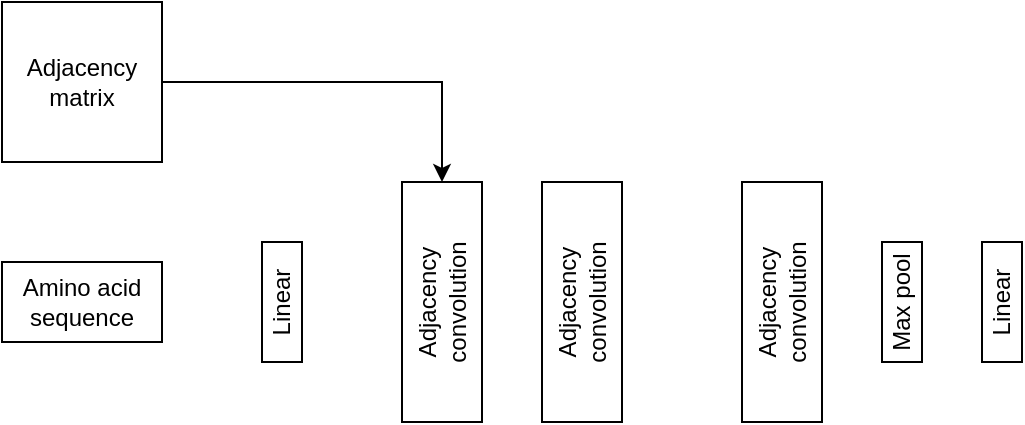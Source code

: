<mxfile version="15.4.0" type="device" pages="5"><diagram id="wHLuvTX1FwVKttVRM92n" name="Page-1"><mxGraphModel dx="1422" dy="855" grid="1" gridSize="10" guides="1" tooltips="1" connect="1" arrows="1" fold="1" page="1" pageScale="1" pageWidth="1530" pageHeight="520" math="0" shadow="0"><root><mxCell id="0"/><mxCell id="1" parent="0"/><mxCell id="ElXIsM9wqbFMi_eMPebt-1" value="Amino acid sequence" style="rounded=0;whiteSpace=wrap;html=1;" parent="1" vertex="1"><mxGeometry x="80" y="240" width="80" height="40" as="geometry"/></mxCell><mxCell id="ElXIsM9wqbFMi_eMPebt-2" value="Linear" style="rounded=0;whiteSpace=wrap;html=1;direction=east;rotation=270;" parent="1" vertex="1"><mxGeometry x="190" y="250" width="60" height="20" as="geometry"/></mxCell><mxCell id="ElXIsM9wqbFMi_eMPebt-3" value="Adjacency convolution" style="rounded=0;whiteSpace=wrap;html=1;direction=east;rotation=270;" parent="1" vertex="1"><mxGeometry x="240" y="240" width="120" height="40" as="geometry"/></mxCell><mxCell id="ElXIsM9wqbFMi_eMPebt-4" value="Adjacency matrix" style="rounded=0;whiteSpace=wrap;html=1;" parent="1" vertex="1"><mxGeometry x="80" y="110" width="80" height="80" as="geometry"/></mxCell><mxCell id="ElXIsM9wqbFMi_eMPebt-5" value="Adjacency convolution" style="rounded=0;whiteSpace=wrap;html=1;direction=east;rotation=270;" parent="1" vertex="1"><mxGeometry x="310" y="240" width="120" height="40" as="geometry"/></mxCell><mxCell id="ElXIsM9wqbFMi_eMPebt-6" value="Adjacency convolution" style="rounded=0;whiteSpace=wrap;html=1;direction=east;rotation=270;" parent="1" vertex="1"><mxGeometry x="410" y="240" width="120" height="40" as="geometry"/></mxCell><mxCell id="ElXIsM9wqbFMi_eMPebt-7" value="" style="endArrow=classic;html=1;rounded=0;edgeStyle=orthogonalEdgeStyle;exitX=1;exitY=0.5;exitDx=0;exitDy=0;entryX=1;entryY=0.5;entryDx=0;entryDy=0;endFill=1;" parent="1" source="ElXIsM9wqbFMi_eMPebt-4" target="ElXIsM9wqbFMi_eMPebt-3" edge="1"><mxGeometry width="50" height="50" relative="1" as="geometry"><mxPoint x="260" y="140" as="sourcePoint"/><mxPoint x="310" y="90" as="targetPoint"/></mxGeometry></mxCell><mxCell id="ElXIsM9wqbFMi_eMPebt-10" value="Max pool" style="rounded=0;whiteSpace=wrap;html=1;direction=east;rotation=270;" parent="1" vertex="1"><mxGeometry x="500" y="250" width="60" height="20" as="geometry"/></mxCell><mxCell id="ElXIsM9wqbFMi_eMPebt-11" value="Linear" style="rounded=0;whiteSpace=wrap;html=1;direction=east;rotation=270;" parent="1" vertex="1"><mxGeometry x="550" y="250" width="60" height="20" as="geometry"/></mxCell></root></mxGraphModel></diagram><diagram id="r0spw4gwitBmQ4rwccTV" name="Page-2"><mxGraphModel dx="1673" dy="1006" grid="1" gridSize="10" guides="1" tooltips="1" connect="1" arrows="1" fold="1" page="1" pageScale="1" pageWidth="1530" pageHeight="520" math="0" shadow="0"><root><mxCell id="jgh7JpB8RdIL3cRsogS--0"/><mxCell id="jgh7JpB8RdIL3cRsogS--1" parent="jgh7JpB8RdIL3cRsogS--0"/><mxCell id="jgh7JpB8RdIL3cRsogS--2" value="Amino acid sequence" style="rounded=0;whiteSpace=wrap;html=1;" vertex="1" parent="jgh7JpB8RdIL3cRsogS--1"><mxGeometry x="100" y="280" width="80" height="40" as="geometry"/></mxCell><mxCell id="jgh7JpB8RdIL3cRsogS--3" value="Embedding" style="rounded=0;whiteSpace=wrap;html=1;direction=east;rotation=270;" vertex="1" parent="jgh7JpB8RdIL3cRsogS--1"><mxGeometry x="190" y="290" width="80" height="20" as="geometry"/></mxCell><mxCell id="jgh7JpB8RdIL3cRsogS--4" value="Adjacency&lt;br&gt;convolution" style="rounded=0;whiteSpace=wrap;html=1;direction=east;rotation=270;" vertex="1" parent="jgh7JpB8RdIL3cRsogS--1"><mxGeometry x="210" y="280" width="180" height="40" as="geometry"/></mxCell><mxCell id="jgh7JpB8RdIL3cRsogS--5" value="Adjacency matrix" style="rounded=0;whiteSpace=wrap;html=1;" vertex="1" parent="jgh7JpB8RdIL3cRsogS--1"><mxGeometry x="100" y="130" width="80" height="80" as="geometry"/></mxCell><mxCell id="jgh7JpB8RdIL3cRsogS--8" value="" style="endArrow=classic;html=1;rounded=0;edgeStyle=orthogonalEdgeStyle;exitX=1;exitY=0.5;exitDx=0;exitDy=0;entryX=1;entryY=0.5;entryDx=0;entryDy=0;endFill=1;" edge="1" parent="jgh7JpB8RdIL3cRsogS--1" source="jgh7JpB8RdIL3cRsogS--5" target="jgh7JpB8RdIL3cRsogS--4"><mxGeometry width="50" height="50" relative="1" as="geometry"><mxPoint x="260" y="140" as="sourcePoint"/><mxPoint x="310" y="90" as="targetPoint"/></mxGeometry></mxCell><mxCell id="jgh7JpB8RdIL3cRsogS--11" value="Sequence&lt;br&gt;convolution" style="rounded=0;whiteSpace=wrap;html=1;direction=east;rotation=270;" vertex="1" parent="jgh7JpB8RdIL3cRsogS--1"><mxGeometry x="265" y="280" width="180" height="40" as="geometry"/></mxCell><mxCell id="jgh7JpB8RdIL3cRsogS--13" value="Adjacency&lt;br&gt;convolution" style="rounded=0;whiteSpace=wrap;html=1;direction=east;rotation=270;" vertex="1" parent="jgh7JpB8RdIL3cRsogS--1"><mxGeometry x="370" y="280" width="140" height="40" as="geometry"/></mxCell><mxCell id="jgh7JpB8RdIL3cRsogS--14" value="Sequence&lt;br&gt;convolution" style="rounded=0;whiteSpace=wrap;html=1;direction=east;rotation=270;" vertex="1" parent="jgh7JpB8RdIL3cRsogS--1"><mxGeometry x="425" y="280" width="140" height="40" as="geometry"/></mxCell><mxCell id="jgh7JpB8RdIL3cRsogS--15" value="Max&lt;br&gt;pool" style="rounded=0;whiteSpace=wrap;html=1;" vertex="1" parent="jgh7JpB8RdIL3cRsogS--1"><mxGeometry x="335" y="150" width="40" height="40" as="geometry"/></mxCell><mxCell id="jgh7JpB8RdIL3cRsogS--16" value="Adjacency&lt;br&gt;convolution" style="rounded=0;whiteSpace=wrap;html=1;direction=east;rotation=270;" vertex="1" parent="jgh7JpB8RdIL3cRsogS--1"><mxGeometry x="545" y="280" width="100" height="40" as="geometry"/></mxCell><mxCell id="jgh7JpB8RdIL3cRsogS--17" value="Sequence&lt;br&gt;convolution" style="rounded=0;whiteSpace=wrap;html=1;direction=east;rotation=270;" vertex="1" parent="jgh7JpB8RdIL3cRsogS--1"><mxGeometry x="600" y="280" width="100" height="40" as="geometry"/></mxCell><mxCell id="jgh7JpB8RdIL3cRsogS--20" value="Max&lt;br&gt;pool" style="rounded=0;whiteSpace=wrap;html=1;" vertex="1" parent="jgh7JpB8RdIL3cRsogS--1"><mxGeometry x="475" y="150" width="40" height="40" as="geometry"/></mxCell><mxCell id="jgh7JpB8RdIL3cRsogS--22" value="" style="endArrow=classic;html=1;rounded=0;edgeStyle=orthogonalEdgeStyle;exitX=1;exitY=0.5;exitDx=0;exitDy=0;entryX=1;entryY=0.5;entryDx=0;entryDy=0;endFill=1;" edge="1" parent="jgh7JpB8RdIL3cRsogS--1" source="jgh7JpB8RdIL3cRsogS--15" target="jgh7JpB8RdIL3cRsogS--13"><mxGeometry width="50" height="50" relative="1" as="geometry"><mxPoint x="350" y="330" as="sourcePoint"/><mxPoint x="400" y="280" as="targetPoint"/></mxGeometry></mxCell><mxCell id="jgh7JpB8RdIL3cRsogS--23" value="" style="endArrow=classic;html=1;rounded=0;edgeStyle=orthogonalEdgeStyle;entryX=1;entryY=0.5;entryDx=0;entryDy=0;endFill=1;" edge="1" parent="jgh7JpB8RdIL3cRsogS--1" target="jgh7JpB8RdIL3cRsogS--16"><mxGeometry width="50" height="50" relative="1" as="geometry"><mxPoint x="555" y="170" as="sourcePoint"/><mxPoint x="395" y="280" as="targetPoint"/><Array as="points"><mxPoint x="555" y="170"/><mxPoint x="595" y="170"/></Array></mxGeometry></mxCell><mxCell id="jgh7JpB8RdIL3cRsogS--26" value="" style="endArrow=classic;html=1;rounded=0;edgeStyle=orthogonalEdgeStyle;entryX=0;entryY=0.5;entryDx=0;entryDy=0;endFill=1;" edge="1" parent="jgh7JpB8RdIL3cRsogS--1" target="jgh7JpB8RdIL3cRsogS--15"><mxGeometry width="50" height="50" relative="1" as="geometry"><mxPoint x="300" y="170" as="sourcePoint"/><mxPoint x="310" y="160" as="targetPoint"/></mxGeometry></mxCell><mxCell id="jgh7JpB8RdIL3cRsogS--27" value="" style="endArrow=classic;html=1;rounded=0;edgeStyle=orthogonalEdgeStyle;entryX=0;entryY=0.5;entryDx=0;entryDy=0;endFill=1;" edge="1" parent="jgh7JpB8RdIL3cRsogS--1" target="jgh7JpB8RdIL3cRsogS--20"><mxGeometry width="50" height="50" relative="1" as="geometry"><mxPoint x="440" y="170" as="sourcePoint"/><mxPoint x="445" y="150" as="targetPoint"/></mxGeometry></mxCell><mxCell id="jgh7JpB8RdIL3cRsogS--33" value="" style="endArrow=classic;html=1;rounded=0;edgeStyle=orthogonalEdgeStyle;entryX=0.5;entryY=0;entryDx=0;entryDy=0;endFill=1;exitX=0.5;exitY=1;exitDx=0;exitDy=0;" edge="1" parent="jgh7JpB8RdIL3cRsogS--1" source="jgh7JpB8RdIL3cRsogS--4" target="jgh7JpB8RdIL3cRsogS--11"><mxGeometry width="50" height="50" relative="1" as="geometry"><mxPoint x="380.0" y="299.88" as="sourcePoint"/><mxPoint x="420.0" y="299.88" as="targetPoint"/></mxGeometry></mxCell><mxCell id="jgh7JpB8RdIL3cRsogS--36" value="" style="endArrow=classic;html=1;rounded=0;edgeStyle=orthogonalEdgeStyle;entryX=0.5;entryY=0;entryDx=0;entryDy=0;endFill=1;exitX=0.5;exitY=1;exitDx=0;exitDy=0;" edge="1" parent="jgh7JpB8RdIL3cRsogS--1" source="jgh7JpB8RdIL3cRsogS--11" target="jgh7JpB8RdIL3cRsogS--13"><mxGeometry width="50" height="50" relative="1" as="geometry"><mxPoint x="390" y="300" as="sourcePoint"/><mxPoint x="410" y="300" as="targetPoint"/></mxGeometry></mxCell><mxCell id="jgh7JpB8RdIL3cRsogS--37" value="" style="endArrow=classic;html=1;rounded=0;edgeStyle=orthogonalEdgeStyle;entryX=0.5;entryY=0;entryDx=0;entryDy=0;endFill=1;exitX=0.5;exitY=1;exitDx=0;exitDy=0;" edge="1" parent="jgh7JpB8RdIL3cRsogS--1" source="jgh7JpB8RdIL3cRsogS--13" target="jgh7JpB8RdIL3cRsogS--14"><mxGeometry width="50" height="50" relative="1" as="geometry"><mxPoint x="380" y="310" as="sourcePoint"/><mxPoint x="430" y="310" as="targetPoint"/></mxGeometry></mxCell><mxCell id="jgh7JpB8RdIL3cRsogS--38" value="" style="endArrow=classic;html=1;rounded=0;edgeStyle=orthogonalEdgeStyle;entryX=0.5;entryY=0;entryDx=0;entryDy=0;endFill=1;" edge="1" parent="jgh7JpB8RdIL3cRsogS--1" target="jgh7JpB8RdIL3cRsogS--16"><mxGeometry width="50" height="50" relative="1" as="geometry"><mxPoint x="555" y="300" as="sourcePoint"/><mxPoint x="545" y="300" as="targetPoint"/></mxGeometry></mxCell><mxCell id="jgh7JpB8RdIL3cRsogS--39" value="" style="endArrow=classic;html=1;rounded=0;edgeStyle=orthogonalEdgeStyle;entryX=0.5;entryY=0;entryDx=0;entryDy=0;endFill=1;exitX=0.5;exitY=1;exitDx=0;exitDy=0;" edge="1" parent="jgh7JpB8RdIL3cRsogS--1" source="jgh7JpB8RdIL3cRsogS--16" target="jgh7JpB8RdIL3cRsogS--17"><mxGeometry width="50" height="50" relative="1" as="geometry"><mxPoint x="615" y="300" as="sourcePoint"/><mxPoint x="585" y="310" as="targetPoint"/></mxGeometry></mxCell><mxCell id="jgh7JpB8RdIL3cRsogS--40" value="" style="endArrow=none;html=1;rounded=0;edgeStyle=orthogonalEdgeStyle;entryX=0.5;entryY=0;entryDx=0;entryDy=0;endFill=0;dashed=1;" edge="1" parent="jgh7JpB8RdIL3cRsogS--1"><mxGeometry width="50" height="50" relative="1" as="geometry"><mxPoint x="525" y="300" as="sourcePoint"/><mxPoint x="555" y="300" as="targetPoint"/><Array as="points"><mxPoint x="535" y="300"/><mxPoint x="535" y="300"/></Array></mxGeometry></mxCell><mxCell id="jgh7JpB8RdIL3cRsogS--42" value="" style="endArrow=none;html=1;rounded=0;edgeStyle=orthogonalEdgeStyle;endFill=0;exitX=0.5;exitY=1;exitDx=0;exitDy=0;" edge="1" parent="jgh7JpB8RdIL3cRsogS--1" source="jgh7JpB8RdIL3cRsogS--14"><mxGeometry width="50" height="50" relative="1" as="geometry"><mxPoint x="515" y="300" as="sourcePoint"/><mxPoint x="525" y="300" as="targetPoint"/></mxGeometry></mxCell><mxCell id="jgh7JpB8RdIL3cRsogS--43" value="" style="endArrow=none;html=1;rounded=0;edgeStyle=orthogonalEdgeStyle;entryX=0.5;entryY=0;entryDx=0;entryDy=0;endFill=0;dashed=1;" edge="1" parent="jgh7JpB8RdIL3cRsogS--1"><mxGeometry width="50" height="50" relative="1" as="geometry"><mxPoint x="525" y="170" as="sourcePoint"/><mxPoint x="555" y="170" as="targetPoint"/><Array as="points"><mxPoint x="535" y="170"/><mxPoint x="535" y="170"/></Array></mxGeometry></mxCell><mxCell id="jgh7JpB8RdIL3cRsogS--44" value="" style="endArrow=none;html=1;rounded=0;edgeStyle=orthogonalEdgeStyle;endFill=0;exitX=1;exitY=0.5;exitDx=0;exitDy=0;" edge="1" parent="jgh7JpB8RdIL3cRsogS--1" source="jgh7JpB8RdIL3cRsogS--20"><mxGeometry width="50" height="50" relative="1" as="geometry"><mxPoint x="515" y="170" as="sourcePoint"/><mxPoint x="525" y="170" as="targetPoint"/></mxGeometry></mxCell><mxCell id="jD1IrMzPH8_PmKwE0IDA-1" value="Linear" style="rounded=0;whiteSpace=wrap;html=1;direction=east;rotation=270;" vertex="1" parent="jgh7JpB8RdIL3cRsogS--1"><mxGeometry x="680" y="290" width="80" height="20" as="geometry"/></mxCell><mxCell id="qOyNZdmSyFjuylS5plmW-0" value="&lt;font style=&quot;font-size: 14px&quot;&gt;Sequence matches adjacency?&lt;/font&gt;" style="text;html=1;strokeColor=none;fillColor=none;align=center;verticalAlign=middle;whiteSpace=wrap;rounded=0;" vertex="1" parent="jgh7JpB8RdIL3cRsogS--1"><mxGeometry x="685" y="160" width="70" height="60" as="geometry"/></mxCell><mxCell id="qOyNZdmSyFjuylS5plmW-1" value="" style="endArrow=classic;html=1;rounded=0;edgeStyle=orthogonalEdgeStyle;entryX=0.5;entryY=0;entryDx=0;entryDy=0;endFill=1;exitX=1;exitY=0.5;exitDx=0;exitDy=0;" edge="1" parent="jgh7JpB8RdIL3cRsogS--1" source="jgh7JpB8RdIL3cRsogS--2" target="jgh7JpB8RdIL3cRsogS--3"><mxGeometry width="50" height="50" relative="1" as="geometry"><mxPoint x="175" y="310" as="sourcePoint"/><mxPoint x="220" y="310" as="targetPoint"/></mxGeometry></mxCell><mxCell id="qOyNZdmSyFjuylS5plmW-2" value="" style="endArrow=classic;html=1;rounded=0;edgeStyle=orthogonalEdgeStyle;entryX=0.5;entryY=0;entryDx=0;entryDy=0;endFill=1;exitX=0.5;exitY=1;exitDx=0;exitDy=0;" edge="1" parent="jgh7JpB8RdIL3cRsogS--1" source="jgh7JpB8RdIL3cRsogS--3" target="jgh7JpB8RdIL3cRsogS--4"><mxGeometry width="50" height="50" relative="1" as="geometry"><mxPoint x="190" y="310" as="sourcePoint"/><mxPoint x="230" y="310" as="targetPoint"/></mxGeometry></mxCell><mxCell id="Cv5Cmv-YTt6HSECcplAj-0" value="" style="rounded=1;whiteSpace=wrap;html=1;" vertex="1" parent="jgh7JpB8RdIL3cRsogS--1"><mxGeometry x="880" y="110" width="120" height="60" as="geometry"/></mxCell></root></mxGraphModel></diagram><diagram id="XLgmH8hdYnAmw8cfgjkV" name="Page-3"><mxGraphModel dx="1422" dy="855" grid="1" gridSize="10" guides="1" tooltips="1" connect="1" arrows="1" fold="1" page="1" pageScale="1" pageWidth="1241" pageHeight="330" math="1" shadow="0"><root><mxCell id="X50nD5rNSIxwrXjBoZoQ-0"/><mxCell id="X50nD5rNSIxwrXjBoZoQ-1" parent="X50nD5rNSIxwrXjBoZoQ-0"/><mxCell id="X50nD5rNSIxwrXjBoZoQ-2" value="&lt;font style=&quot;font-size: 16px&quot;&gt;Generated sequence&lt;/font&gt;" style="rounded=0;whiteSpace=wrap;html=1;spacing=2;spacingTop=-2;fillColor=#ffe6cc;strokeColor=default;" parent="X50nD5rNSIxwrXjBoZoQ-1" vertex="1"><mxGeometry x="570" y="210" width="100" height="40" as="geometry"/></mxCell><mxCell id="X50nD5rNSIxwrXjBoZoQ-3" value="&lt;font style=&quot;font-size: 13px&quot;&gt;Embed&lt;/font&gt;" style="rounded=0;whiteSpace=wrap;html=1;direction=east;rotation=270;fillColor=#f5f5f5;strokeColor=default;fontColor=#333333;" parent="X50nD5rNSIxwrXjBoZoQ-1" vertex="1"><mxGeometry x="630" y="220" width="180" height="20" as="geometry"/></mxCell><mxCell id="X50nD5rNSIxwrXjBoZoQ-4" value="Adjacency&lt;br&gt;convolution" style="rounded=0;whiteSpace=wrap;html=1;direction=east;rotation=270;fillColor=#e1d5e7;strokeColor=default;" parent="X50nD5rNSIxwrXjBoZoQ-1" vertex="1"><mxGeometry x="690" y="210" width="180" height="40" as="geometry"/></mxCell><mxCell id="X50nD5rNSIxwrXjBoZoQ-5" value="&lt;font style=&quot;font-size: 16px&quot;&gt;Adjacency matrix&lt;/font&gt;" style="rounded=0;whiteSpace=wrap;html=1;fillColor=#dae8fc;strokeColor=default;" parent="X50nD5rNSIxwrXjBoZoQ-1" vertex="1"><mxGeometry x="570" y="50" width="100" height="100" as="geometry"/></mxCell><mxCell id="X50nD5rNSIxwrXjBoZoQ-6" value="" style="endArrow=classic;html=1;rounded=0;edgeStyle=orthogonalEdgeStyle;exitX=1;exitY=0.5;exitDx=0;exitDy=0;entryX=1;entryY=0.5;entryDx=0;entryDy=0;endFill=1;" parent="X50nD5rNSIxwrXjBoZoQ-1" source="X50nD5rNSIxwrXjBoZoQ-5" target="X50nD5rNSIxwrXjBoZoQ-4" edge="1"><mxGeometry width="50" height="50" relative="1" as="geometry"><mxPoint x="740" y="70" as="sourcePoint"/><mxPoint x="790" y="20" as="targetPoint"/></mxGeometry></mxCell><mxCell id="X50nD5rNSIxwrXjBoZoQ-7" value="&lt;font style=&quot;font-size: 13px&quot;&gt;Sequence&lt;br&gt;convolution&lt;/font&gt;" style="rounded=0;whiteSpace=wrap;html=1;direction=east;rotation=270;fillColor=#f5f5f5;strokeColor=default;fontColor=#333333;" parent="X50nD5rNSIxwrXjBoZoQ-1" vertex="1"><mxGeometry x="745" y="210" width="180" height="40" as="geometry"/></mxCell><mxCell id="X50nD5rNSIxwrXjBoZoQ-8" value="&lt;font style=&quot;font-size: 13px&quot;&gt;Adjacency&lt;br&gt;convolution&lt;/font&gt;" style="rounded=0;whiteSpace=wrap;html=1;direction=east;rotation=270;fillColor=#e1d5e7;strokeColor=default;" parent="X50nD5rNSIxwrXjBoZoQ-1" vertex="1"><mxGeometry x="840" y="210" width="140" height="40" as="geometry"/></mxCell><mxCell id="X50nD5rNSIxwrXjBoZoQ-9" value="&lt;font style=&quot;font-size: 13px&quot;&gt;Sequence&lt;br&gt;convolution&lt;/font&gt;" style="rounded=0;whiteSpace=wrap;html=1;direction=east;rotation=270;fillColor=#f5f5f5;strokeColor=default;fontColor=#333333;" parent="X50nD5rNSIxwrXjBoZoQ-1" vertex="1"><mxGeometry x="895" y="210" width="140" height="40" as="geometry"/></mxCell><mxCell id="X50nD5rNSIxwrXjBoZoQ-10" value="&lt;font style=&quot;font-size: 13px&quot;&gt;Max&lt;br&gt;pool&lt;/font&gt;" style="rounded=0;whiteSpace=wrap;html=1;fillColor=#dae8fc;strokeColor=default;" parent="X50nD5rNSIxwrXjBoZoQ-1" vertex="1"><mxGeometry x="815" y="80" width="40" height="40" as="geometry"/></mxCell><mxCell id="X50nD5rNSIxwrXjBoZoQ-11" value="&lt;font style=&quot;font-size: 13px&quot;&gt;Adjacency&lt;br&gt;convolution&lt;/font&gt;" style="rounded=0;whiteSpace=wrap;html=1;direction=east;rotation=270;fillColor=#e1d5e7;strokeColor=default;" parent="X50nD5rNSIxwrXjBoZoQ-1" vertex="1"><mxGeometry x="1015" y="210" width="100" height="40" as="geometry"/></mxCell><mxCell id="X50nD5rNSIxwrXjBoZoQ-12" value="&lt;font style=&quot;font-size: 13px&quot;&gt;Sequence&lt;br&gt;convolution&lt;/font&gt;" style="rounded=0;whiteSpace=wrap;html=1;direction=east;rotation=270;fillColor=#f5f5f5;strokeColor=default;fontColor=#333333;" parent="X50nD5rNSIxwrXjBoZoQ-1" vertex="1"><mxGeometry x="1070" y="210" width="100" height="40" as="geometry"/></mxCell><mxCell id="X50nD5rNSIxwrXjBoZoQ-13" value="&lt;font style=&quot;font-size: 13px&quot;&gt;Max&lt;br&gt;pool&lt;/font&gt;" style="rounded=0;whiteSpace=wrap;html=1;fillColor=#dae8fc;strokeColor=default;" parent="X50nD5rNSIxwrXjBoZoQ-1" vertex="1"><mxGeometry x="945" y="80" width="40" height="40" as="geometry"/></mxCell><mxCell id="X50nD5rNSIxwrXjBoZoQ-14" value="" style="endArrow=classic;html=1;rounded=0;edgeStyle=orthogonalEdgeStyle;exitX=1;exitY=0.5;exitDx=0;exitDy=0;entryX=1;entryY=0.5;entryDx=0;entryDy=0;endFill=1;" parent="X50nD5rNSIxwrXjBoZoQ-1" source="X50nD5rNSIxwrXjBoZoQ-10" target="X50nD5rNSIxwrXjBoZoQ-8" edge="1"><mxGeometry width="50" height="50" relative="1" as="geometry"><mxPoint x="830" y="260" as="sourcePoint"/><mxPoint x="880" y="210" as="targetPoint"/></mxGeometry></mxCell><mxCell id="X50nD5rNSIxwrXjBoZoQ-15" value="" style="endArrow=classic;html=1;rounded=0;edgeStyle=orthogonalEdgeStyle;entryX=1;entryY=0.5;entryDx=0;entryDy=0;endFill=1;" parent="X50nD5rNSIxwrXjBoZoQ-1" target="X50nD5rNSIxwrXjBoZoQ-11" edge="1"><mxGeometry width="50" height="50" relative="1" as="geometry"><mxPoint x="1025" y="100" as="sourcePoint"/><mxPoint x="865" y="210" as="targetPoint"/><Array as="points"><mxPoint x="1025" y="100"/><mxPoint x="1065" y="100"/></Array></mxGeometry></mxCell><mxCell id="X50nD5rNSIxwrXjBoZoQ-16" value="" style="endArrow=classic;html=1;rounded=0;edgeStyle=orthogonalEdgeStyle;entryX=0;entryY=0.5;entryDx=0;entryDy=0;endFill=1;" parent="X50nD5rNSIxwrXjBoZoQ-1" target="X50nD5rNSIxwrXjBoZoQ-10" edge="1"><mxGeometry width="50" height="50" relative="1" as="geometry"><mxPoint x="780" y="100" as="sourcePoint"/><mxPoint x="790" y="90" as="targetPoint"/></mxGeometry></mxCell><mxCell id="X50nD5rNSIxwrXjBoZoQ-17" value="" style="endArrow=classic;html=1;rounded=0;edgeStyle=orthogonalEdgeStyle;entryX=0;entryY=0.5;entryDx=0;entryDy=0;endFill=1;" parent="X50nD5rNSIxwrXjBoZoQ-1" target="X50nD5rNSIxwrXjBoZoQ-13" edge="1"><mxGeometry width="50" height="50" relative="1" as="geometry"><mxPoint x="910" y="100" as="sourcePoint"/><mxPoint x="915" y="80" as="targetPoint"/></mxGeometry></mxCell><mxCell id="X50nD5rNSIxwrXjBoZoQ-18" value="" style="endArrow=classic;html=1;rounded=0;edgeStyle=orthogonalEdgeStyle;entryX=0.5;entryY=0;entryDx=0;entryDy=0;endFill=1;exitX=0.5;exitY=1;exitDx=0;exitDy=0;" parent="X50nD5rNSIxwrXjBoZoQ-1" source="X50nD5rNSIxwrXjBoZoQ-4" target="X50nD5rNSIxwrXjBoZoQ-7" edge="1"><mxGeometry width="50" height="50" relative="1" as="geometry"><mxPoint x="860.0" y="229.88" as="sourcePoint"/><mxPoint x="900.0" y="229.88" as="targetPoint"/></mxGeometry></mxCell><mxCell id="X50nD5rNSIxwrXjBoZoQ-19" value="" style="endArrow=classic;html=1;rounded=0;edgeStyle=orthogonalEdgeStyle;entryX=0.5;entryY=0;entryDx=0;entryDy=0;endFill=1;exitX=0.5;exitY=1;exitDx=0;exitDy=0;" parent="X50nD5rNSIxwrXjBoZoQ-1" source="X50nD5rNSIxwrXjBoZoQ-7" target="X50nD5rNSIxwrXjBoZoQ-8" edge="1"><mxGeometry width="50" height="50" relative="1" as="geometry"><mxPoint x="870" y="230" as="sourcePoint"/><mxPoint x="890" y="230" as="targetPoint"/></mxGeometry></mxCell><mxCell id="X50nD5rNSIxwrXjBoZoQ-20" value="" style="endArrow=classic;html=1;rounded=0;edgeStyle=orthogonalEdgeStyle;entryX=0.5;entryY=0;entryDx=0;entryDy=0;endFill=1;exitX=0.5;exitY=1;exitDx=0;exitDy=0;" parent="X50nD5rNSIxwrXjBoZoQ-1" source="X50nD5rNSIxwrXjBoZoQ-8" target="X50nD5rNSIxwrXjBoZoQ-9" edge="1"><mxGeometry width="50" height="50" relative="1" as="geometry"><mxPoint x="850" y="240" as="sourcePoint"/><mxPoint x="900" y="240" as="targetPoint"/></mxGeometry></mxCell><mxCell id="X50nD5rNSIxwrXjBoZoQ-21" value="" style="endArrow=classic;html=1;rounded=0;edgeStyle=orthogonalEdgeStyle;entryX=0.5;entryY=0;entryDx=0;entryDy=0;endFill=1;" parent="X50nD5rNSIxwrXjBoZoQ-1" target="X50nD5rNSIxwrXjBoZoQ-11" edge="1"><mxGeometry width="50" height="50" relative="1" as="geometry"><mxPoint x="1025" y="230" as="sourcePoint"/><mxPoint x="1015" y="230" as="targetPoint"/></mxGeometry></mxCell><mxCell id="X50nD5rNSIxwrXjBoZoQ-22" value="" style="endArrow=classic;html=1;rounded=0;edgeStyle=orthogonalEdgeStyle;entryX=0.5;entryY=0;entryDx=0;entryDy=0;endFill=1;exitX=0.5;exitY=1;exitDx=0;exitDy=0;" parent="X50nD5rNSIxwrXjBoZoQ-1" source="X50nD5rNSIxwrXjBoZoQ-11" target="X50nD5rNSIxwrXjBoZoQ-12" edge="1"><mxGeometry width="50" height="50" relative="1" as="geometry"><mxPoint x="1085" y="230" as="sourcePoint"/><mxPoint x="1055" y="240" as="targetPoint"/></mxGeometry></mxCell><mxCell id="X50nD5rNSIxwrXjBoZoQ-23" value="" style="endArrow=none;html=1;rounded=0;edgeStyle=orthogonalEdgeStyle;entryX=0.5;entryY=0;entryDx=0;entryDy=0;endFill=0;dashed=1;" parent="X50nD5rNSIxwrXjBoZoQ-1" edge="1"><mxGeometry width="50" height="50" relative="1" as="geometry"><mxPoint x="995" y="230" as="sourcePoint"/><mxPoint x="1025" y="230" as="targetPoint"/><Array as="points"><mxPoint x="1005" y="230"/><mxPoint x="1005" y="230"/></Array></mxGeometry></mxCell><mxCell id="X50nD5rNSIxwrXjBoZoQ-24" value="" style="endArrow=none;html=1;rounded=0;edgeStyle=orthogonalEdgeStyle;endFill=0;exitX=0.5;exitY=1;exitDx=0;exitDy=0;" parent="X50nD5rNSIxwrXjBoZoQ-1" source="X50nD5rNSIxwrXjBoZoQ-9" edge="1"><mxGeometry width="50" height="50" relative="1" as="geometry"><mxPoint x="985" y="230" as="sourcePoint"/><mxPoint x="995" y="230" as="targetPoint"/></mxGeometry></mxCell><mxCell id="X50nD5rNSIxwrXjBoZoQ-25" value="" style="endArrow=none;html=1;rounded=0;edgeStyle=orthogonalEdgeStyle;entryX=0.5;entryY=0;entryDx=0;entryDy=0;endFill=0;dashed=1;" parent="X50nD5rNSIxwrXjBoZoQ-1" edge="1"><mxGeometry width="50" height="50" relative="1" as="geometry"><mxPoint x="995" y="100" as="sourcePoint"/><mxPoint x="1025" y="100" as="targetPoint"/><Array as="points"><mxPoint x="1005" y="100"/><mxPoint x="1005" y="100"/></Array></mxGeometry></mxCell><mxCell id="X50nD5rNSIxwrXjBoZoQ-26" value="" style="endArrow=none;html=1;rounded=0;edgeStyle=orthogonalEdgeStyle;endFill=0;exitX=1;exitY=0.5;exitDx=0;exitDy=0;" parent="X50nD5rNSIxwrXjBoZoQ-1" source="X50nD5rNSIxwrXjBoZoQ-13" edge="1"><mxGeometry width="50" height="50" relative="1" as="geometry"><mxPoint x="985" y="100" as="sourcePoint"/><mxPoint x="995" y="100" as="targetPoint"/></mxGeometry></mxCell><mxCell id="X50nD5rNSIxwrXjBoZoQ-27" value="&lt;font style=&quot;font-size: 13px&quot;&gt;Linear&lt;/font&gt;" style="rounded=0;whiteSpace=wrap;html=1;direction=east;rotation=270;fillColor=#f5f5f5;strokeColor=default;fontColor=#333333;" parent="X50nD5rNSIxwrXjBoZoQ-1" vertex="1"><mxGeometry x="1145" y="220" width="70" height="20" as="geometry"/></mxCell><mxCell id="X50nD5rNSIxwrXjBoZoQ-29" value="" style="endArrow=classic;html=1;rounded=0;edgeStyle=orthogonalEdgeStyle;entryX=0.5;entryY=0;entryDx=0;entryDy=0;endFill=1;exitX=1;exitY=0.5;exitDx=0;exitDy=0;" parent="X50nD5rNSIxwrXjBoZoQ-1" source="X50nD5rNSIxwrXjBoZoQ-2" target="X50nD5rNSIxwrXjBoZoQ-3" edge="1"><mxGeometry width="50" height="50" relative="1" as="geometry"><mxPoint x="655" y="240" as="sourcePoint"/><mxPoint x="700" y="240" as="targetPoint"/></mxGeometry></mxCell><mxCell id="X50nD5rNSIxwrXjBoZoQ-30" value="" style="endArrow=classic;html=1;rounded=0;edgeStyle=orthogonalEdgeStyle;entryX=0.5;entryY=0;entryDx=0;entryDy=0;endFill=1;exitX=0.5;exitY=1;exitDx=0;exitDy=0;" parent="X50nD5rNSIxwrXjBoZoQ-1" source="X50nD5rNSIxwrXjBoZoQ-3" target="X50nD5rNSIxwrXjBoZoQ-4" edge="1"><mxGeometry width="50" height="50" relative="1" as="geometry"><mxPoint x="670" y="240" as="sourcePoint"/><mxPoint x="710" y="240" as="targetPoint"/></mxGeometry></mxCell><mxCell id="X50nD5rNSIxwrXjBoZoQ-32" value="&lt;font style=&quot;font-size: 13px&quot;&gt;Max&lt;br&gt;pool&lt;/font&gt;" style="rounded=0;whiteSpace=wrap;html=1;fillColor=#dae8fc;strokeColor=default;" parent="X50nD5rNSIxwrXjBoZoQ-1" vertex="1"><mxGeometry x="385" y="80" width="40" height="40" as="geometry"/></mxCell><mxCell id="X50nD5rNSIxwrXjBoZoQ-33" value="&lt;font style=&quot;font-size: 13px&quot;&gt;Max&lt;br&gt;pool&lt;/font&gt;" style="rounded=0;whiteSpace=wrap;html=1;fillColor=#dae8fc;strokeColor=default;" parent="X50nD5rNSIxwrXjBoZoQ-1" vertex="1"><mxGeometry x="255" y="80" width="40" height="40" as="geometry"/></mxCell><mxCell id="X50nD5rNSIxwrXjBoZoQ-34" value="&lt;font style=&quot;font-size: 13px&quot;&gt;Linear&lt;/font&gt;" style="rounded=0;whiteSpace=wrap;html=1;direction=east;rotation=270;fillColor=#f5f5f5;strokeColor=default;fontColor=#333333;" parent="X50nD5rNSIxwrXjBoZoQ-1" vertex="1"><mxGeometry x="430" y="220" width="180" height="20" as="geometry"/></mxCell><mxCell id="X50nD5rNSIxwrXjBoZoQ-35" value="&lt;font style=&quot;font-size: 13px&quot;&gt;Adjacency&lt;br&gt;convolution&lt;/font&gt;" style="rounded=0;whiteSpace=wrap;html=1;direction=east;rotation=270;fillColor=#e1d5e7;strokeColor=default;" parent="X50nD5rNSIxwrXjBoZoQ-1" vertex="1"><mxGeometry x="370" y="210" width="180" height="40" as="geometry"/></mxCell><mxCell id="X50nD5rNSIxwrXjBoZoQ-36" value="Sequence&lt;br&gt;convolution" style="rounded=0;whiteSpace=wrap;html=1;direction=east;rotation=270;fillColor=#f5f5f5;strokeColor=default;fontColor=#333333;" parent="X50nD5rNSIxwrXjBoZoQ-1" vertex="1"><mxGeometry x="335" y="210" width="140" height="40" as="geometry"/></mxCell><mxCell id="X50nD5rNSIxwrXjBoZoQ-37" value="&lt;font style=&quot;font-size: 13px&quot;&gt;Adjacency&lt;br&gt;convolution&lt;/font&gt;" style="rounded=0;whiteSpace=wrap;html=1;direction=east;rotation=270;fillColor=#e1d5e7;strokeColor=default;" parent="X50nD5rNSIxwrXjBoZoQ-1" vertex="1"><mxGeometry x="260" y="210" width="140" height="40" as="geometry"/></mxCell><mxCell id="X50nD5rNSIxwrXjBoZoQ-38" value="&lt;font style=&quot;font-size: 13px&quot;&gt;Sequence&lt;br&gt;convolution&lt;/font&gt;" style="rounded=0;whiteSpace=wrap;html=1;direction=east;rotation=270;fillColor=#f5f5f5;strokeColor=default;fontColor=#333333;" parent="X50nD5rNSIxwrXjBoZoQ-1" vertex="1"><mxGeometry x="225" y="210" width="100" height="40" as="geometry"/></mxCell><mxCell id="X50nD5rNSIxwrXjBoZoQ-39" value="&lt;font style=&quot;font-size: 13px&quot;&gt;Adjacency&lt;br&gt;convolution&lt;/font&gt;" style="rounded=0;whiteSpace=wrap;html=1;direction=east;rotation=270;fillColor=#e1d5e7;strokeColor=default;" parent="X50nD5rNSIxwrXjBoZoQ-1" vertex="1"><mxGeometry x="125" y="210" width="100" height="40" as="geometry"/></mxCell><mxCell id="X50nD5rNSIxwrXjBoZoQ-40" value="&lt;font style=&quot;font-size: 13px&quot;&gt;Sequence&lt;br&gt;convolution&lt;/font&gt;" style="rounded=0;whiteSpace=wrap;html=1;direction=east;rotation=270;fillColor=#f5f5f5;strokeColor=default;fontColor=#333333;" parent="X50nD5rNSIxwrXjBoZoQ-1" vertex="1"><mxGeometry x="85" y="210" width="70" height="40" as="geometry"/></mxCell><mxCell id="X50nD5rNSIxwrXjBoZoQ-41" value="&lt;font style=&quot;font-size: 13px&quot;&gt;Linear&lt;/font&gt;" style="rounded=0;whiteSpace=wrap;html=1;direction=east;rotation=270;fillColor=#f5f5f5;strokeColor=default;fontColor=#333333;" parent="X50nD5rNSIxwrXjBoZoQ-1" vertex="1"><mxGeometry x="30" y="220" width="60" height="20" as="geometry"/></mxCell><mxCell id="X50nD5rNSIxwrXjBoZoQ-42" value="&lt;font style=&quot;font-size: 36px&quot;&gt;Generator&lt;/font&gt;" style="text;html=1;strokeColor=none;fillColor=none;align=center;verticalAlign=middle;whiteSpace=wrap;rounded=0;" parent="X50nD5rNSIxwrXjBoZoQ-1" vertex="1"><mxGeometry x="180" width="240" height="60" as="geometry"/></mxCell><mxCell id="X50nD5rNSIxwrXjBoZoQ-43" value="&lt;font style=&quot;font-size: 36px&quot;&gt;Discriminator&lt;/font&gt;" style="text;html=1;strokeColor=none;fillColor=none;align=center;verticalAlign=middle;whiteSpace=wrap;rounded=0;" parent="X50nD5rNSIxwrXjBoZoQ-1" vertex="1"><mxGeometry x="820" width="240" height="60" as="geometry"/></mxCell><mxCell id="X50nD5rNSIxwrXjBoZoQ-44" value="" style="endArrow=classic;html=1;rounded=0;edgeStyle=orthogonalEdgeStyle;endFill=1;exitX=0.5;exitY=1;exitDx=0;exitDy=0;entryX=0;entryY=0.5;entryDx=0;entryDy=0;" parent="X50nD5rNSIxwrXjBoZoQ-1" source="X50nD5rNSIxwrXjBoZoQ-34" target="X50nD5rNSIxwrXjBoZoQ-2" edge="1"><mxGeometry width="50" height="50" relative="1" as="geometry"><mxPoint x="580" y="270" as="sourcePoint"/><mxPoint x="570" y="230" as="targetPoint"/></mxGeometry></mxCell><mxCell id="X50nD5rNSIxwrXjBoZoQ-45" value="" style="endArrow=classic;html=1;rounded=0;edgeStyle=orthogonalEdgeStyle;endFill=1;exitX=0.5;exitY=1;exitDx=0;exitDy=0;entryX=0.5;entryY=0;entryDx=0;entryDy=0;" parent="X50nD5rNSIxwrXjBoZoQ-1" source="X50nD5rNSIxwrXjBoZoQ-35" target="X50nD5rNSIxwrXjBoZoQ-34" edge="1"><mxGeometry width="50" height="50" relative="1" as="geometry"><mxPoint x="550" y="240" as="sourcePoint"/><mxPoint x="580" y="240" as="targetPoint"/></mxGeometry></mxCell><mxCell id="X50nD5rNSIxwrXjBoZoQ-46" value="" style="endArrow=classic;html=1;rounded=0;edgeStyle=orthogonalEdgeStyle;endFill=1;exitX=0.5;exitY=1;exitDx=0;exitDy=0;entryX=0.5;entryY=0;entryDx=0;entryDy=0;" parent="X50nD5rNSIxwrXjBoZoQ-1" source="X50nD5rNSIxwrXjBoZoQ-36" target="X50nD5rNSIxwrXjBoZoQ-35" edge="1"><mxGeometry width="50" height="50" relative="1" as="geometry"><mxPoint x="490" y="240" as="sourcePoint"/><mxPoint x="530" y="240" as="targetPoint"/></mxGeometry></mxCell><mxCell id="X50nD5rNSIxwrXjBoZoQ-47" value="" style="endArrow=classic;html=1;rounded=0;edgeStyle=orthogonalEdgeStyle;endFill=1;exitX=0.5;exitY=1;exitDx=0;exitDy=0;entryX=0.5;entryY=0;entryDx=0;entryDy=0;" parent="X50nD5rNSIxwrXjBoZoQ-1" source="X50nD5rNSIxwrXjBoZoQ-37" target="X50nD5rNSIxwrXjBoZoQ-36" edge="1"><mxGeometry width="50" height="50" relative="1" as="geometry"><mxPoint x="355" y="240" as="sourcePoint"/><mxPoint x="370" y="240" as="targetPoint"/></mxGeometry></mxCell><mxCell id="X50nD5rNSIxwrXjBoZoQ-52" value="" style="endArrow=classic;html=1;rounded=0;edgeStyle=orthogonalEdgeStyle;endFill=1;exitX=0.5;exitY=1;exitDx=0;exitDy=0;entryX=0.5;entryY=0;entryDx=0;entryDy=0;" parent="X50nD5rNSIxwrXjBoZoQ-1" source="X50nD5rNSIxwrXjBoZoQ-38" target="X50nD5rNSIxwrXjBoZoQ-37" edge="1"><mxGeometry width="50" height="50" relative="1" as="geometry"><mxPoint x="340" y="240" as="sourcePoint"/><mxPoint x="385" y="240" as="targetPoint"/></mxGeometry></mxCell><mxCell id="X50nD5rNSIxwrXjBoZoQ-53" value="" style="endArrow=classic;html=1;rounded=0;edgeStyle=orthogonalEdgeStyle;endFill=1;exitX=0.5;exitY=1;exitDx=0;exitDy=0;entryX=0.5;entryY=0;entryDx=0;entryDy=0;" parent="X50nD5rNSIxwrXjBoZoQ-1" target="X50nD5rNSIxwrXjBoZoQ-38" edge="1"><mxGeometry width="50" height="50" relative="1" as="geometry"><mxPoint x="235" y="230" as="sourcePoint"/><mxPoint x="250" y="230" as="targetPoint"/></mxGeometry></mxCell><mxCell id="X50nD5rNSIxwrXjBoZoQ-55" value="" style="endArrow=none;html=1;rounded=0;edgeStyle=orthogonalEdgeStyle;endFill=0;exitX=0.5;exitY=1;exitDx=0;exitDy=0;" parent="X50nD5rNSIxwrXjBoZoQ-1" edge="1"><mxGeometry width="50" height="50" relative="1" as="geometry"><mxPoint x="195" y="230" as="sourcePoint"/><mxPoint x="205" y="230" as="targetPoint"/></mxGeometry></mxCell><mxCell id="X50nD5rNSIxwrXjBoZoQ-56" value="" style="endArrow=classic;html=1;rounded=0;edgeStyle=orthogonalEdgeStyle;endFill=1;exitX=0.5;exitY=1;exitDx=0;exitDy=0;entryX=0.5;entryY=0;entryDx=0;entryDy=0;" parent="X50nD5rNSIxwrXjBoZoQ-1" source="X50nD5rNSIxwrXjBoZoQ-40" target="X50nD5rNSIxwrXjBoZoQ-39" edge="1"><mxGeometry width="50" height="50" relative="1" as="geometry"><mxPoint x="145" y="230" as="sourcePoint"/><mxPoint x="160" y="230" as="targetPoint"/></mxGeometry></mxCell><mxCell id="X50nD5rNSIxwrXjBoZoQ-57" value="" style="endArrow=classic;html=1;rounded=0;edgeStyle=orthogonalEdgeStyle;endFill=1;exitX=0.5;exitY=1;exitDx=0;exitDy=0;entryX=0.5;entryY=0;entryDx=0;entryDy=0;" parent="X50nD5rNSIxwrXjBoZoQ-1" source="X50nD5rNSIxwrXjBoZoQ-41" target="X50nD5rNSIxwrXjBoZoQ-40" edge="1"><mxGeometry width="50" height="50" relative="1" as="geometry"><mxPoint x="70.0" y="230" as="sourcePoint"/><mxPoint x="85" y="230" as="targetPoint"/></mxGeometry></mxCell><mxCell id="X50nD5rNSIxwrXjBoZoQ-58" value="" style="endArrow=classic;html=1;rounded=0;edgeStyle=orthogonalEdgeStyle;endFill=1;exitX=0;exitY=0.5;exitDx=0;exitDy=0;entryX=1;entryY=0.5;entryDx=0;entryDy=0;" parent="X50nD5rNSIxwrXjBoZoQ-1" source="X50nD5rNSIxwrXjBoZoQ-5" target="X50nD5rNSIxwrXjBoZoQ-35" edge="1"><mxGeometry width="50" height="50" relative="1" as="geometry"><mxPoint x="490" y="150" as="sourcePoint"/><mxPoint x="530" y="150" as="targetPoint"/></mxGeometry></mxCell><mxCell id="X50nD5rNSIxwrXjBoZoQ-59" value="" style="endArrow=classic;html=1;rounded=0;edgeStyle=orthogonalEdgeStyle;endFill=1;exitX=0;exitY=0.5;exitDx=0;exitDy=0;entryX=1;entryY=0.5;entryDx=0;entryDy=0;" parent="X50nD5rNSIxwrXjBoZoQ-1" source="X50nD5rNSIxwrXjBoZoQ-32" target="X50nD5rNSIxwrXjBoZoQ-37" edge="1"><mxGeometry width="50" height="50" relative="1" as="geometry"><mxPoint x="420" y="100" as="sourcePoint"/><mxPoint x="310" y="140" as="targetPoint"/></mxGeometry></mxCell><mxCell id="X50nD5rNSIxwrXjBoZoQ-60" value="" style="endArrow=classic;html=1;rounded=0;edgeStyle=orthogonalEdgeStyle;endFill=1;entryX=1;entryY=0.5;entryDx=0;entryDy=0;" parent="X50nD5rNSIxwrXjBoZoQ-1" target="X50nD5rNSIxwrXjBoZoQ-39" edge="1"><mxGeometry width="50" height="50" relative="1" as="geometry"><mxPoint x="205" y="100" as="sourcePoint"/><mxPoint x="175" y="180" as="targetPoint"/></mxGeometry></mxCell><mxCell id="X50nD5rNSIxwrXjBoZoQ-61" value="" style="endArrow=classic;html=1;rounded=0;edgeStyle=orthogonalEdgeStyle;endFill=1;entryX=1;entryY=0.5;entryDx=0;entryDy=0;" parent="X50nD5rNSIxwrXjBoZoQ-1" target="X50nD5rNSIxwrXjBoZoQ-33" edge="1"><mxGeometry width="50" height="50" relative="1" as="geometry"><mxPoint x="330" y="100" as="sourcePoint"/><mxPoint x="395" y="60" as="targetPoint"/></mxGeometry></mxCell><mxCell id="X50nD5rNSIxwrXjBoZoQ-62" value="" style="endArrow=classic;html=1;rounded=0;edgeStyle=orthogonalEdgeStyle;endFill=1;entryX=1;entryY=0.5;entryDx=0;entryDy=0;" parent="X50nD5rNSIxwrXjBoZoQ-1" target="X50nD5rNSIxwrXjBoZoQ-32" edge="1"><mxGeometry width="50" height="50" relative="1" as="geometry"><mxPoint x="460" y="100" as="sourcePoint"/><mxPoint x="425" y="99.83" as="targetPoint"/></mxGeometry></mxCell><mxCell id="X50nD5rNSIxwrXjBoZoQ-63" value="" style="endArrow=none;html=1;rounded=0;edgeStyle=orthogonalEdgeStyle;entryX=0.5;entryY=0;entryDx=0;entryDy=0;endFill=0;dashed=1;" parent="X50nD5rNSIxwrXjBoZoQ-1" edge="1"><mxGeometry width="50" height="50" relative="1" as="geometry"><mxPoint x="205" y="229.93" as="sourcePoint"/><mxPoint x="235" y="229.93" as="targetPoint"/><Array as="points"><mxPoint x="215" y="229.93"/><mxPoint x="215" y="229.93"/></Array></mxGeometry></mxCell><mxCell id="X50nD5rNSIxwrXjBoZoQ-64" value="" style="endArrow=none;html=1;rounded=0;edgeStyle=orthogonalEdgeStyle;entryX=0.5;entryY=0;entryDx=0;entryDy=0;endFill=0;dashed=1;" parent="X50nD5rNSIxwrXjBoZoQ-1" edge="1"><mxGeometry width="50" height="50" relative="1" as="geometry"><mxPoint x="205" y="99.99" as="sourcePoint"/><mxPoint x="235" y="99.99" as="targetPoint"/><Array as="points"><mxPoint x="215" y="99.99"/><mxPoint x="215" y="99.99"/></Array></mxGeometry></mxCell><mxCell id="X50nD5rNSIxwrXjBoZoQ-65" value="" style="endArrow=none;html=1;rounded=0;edgeStyle=orthogonalEdgeStyle;endFill=0;" parent="X50nD5rNSIxwrXjBoZoQ-1" edge="1"><mxGeometry width="50" height="50" relative="1" as="geometry"><mxPoint x="255" y="100" as="sourcePoint"/><mxPoint x="235" y="100.1" as="targetPoint"/><Array as="points"><mxPoint x="238" y="100.1"/><mxPoint x="225" y="100.1"/></Array></mxGeometry></mxCell><mxCell id="X50nD5rNSIxwrXjBoZoQ-66" value="&lt;font style=&quot;font-size: 16px&quot;&gt;Sequence matches adjacency?&lt;/font&gt;" style="ellipse;whiteSpace=wrap;html=1;" parent="X50nD5rNSIxwrXjBoZoQ-1" vertex="1"><mxGeometry x="1120" y="90" width="120" height="80" as="geometry"/></mxCell><mxCell id="X50nD5rNSIxwrXjBoZoQ-68" value="&lt;font style=&quot;font-size: 16px&quot;&gt;$$\boldsymbol{z} \sim \text{Uniform()}$$&lt;/font&gt;" style="rounded=0;whiteSpace=wrap;html=1;" parent="X50nD5rNSIxwrXjBoZoQ-1" vertex="1"><mxGeometry x="5" y="110" width="150" height="40" as="geometry"/></mxCell><mxCell id="X50nD5rNSIxwrXjBoZoQ-70" value="" style="endArrow=classic;html=1;rounded=0;edgeStyle=orthogonalEdgeStyle;endFill=1;entryX=1;entryY=0.5;entryDx=0;entryDy=0;exitX=0.367;exitY=0.999;exitDx=0;exitDy=0;exitPerimeter=0;" parent="X50nD5rNSIxwrXjBoZoQ-1" source="X50nD5rNSIxwrXjBoZoQ-68" target="X50nD5rNSIxwrXjBoZoQ-41" edge="1"><mxGeometry width="50" height="50" relative="1" as="geometry"><mxPoint x="60" y="150" as="sourcePoint"/><mxPoint x="60" y="180" as="targetPoint"/></mxGeometry></mxCell><mxCell id="X50nD5rNSIxwrXjBoZoQ-71" value="" style="endArrow=classic;html=1;rounded=0;edgeStyle=orthogonalEdgeStyle;entryX=0.5;entryY=0;entryDx=0;entryDy=0;endFill=1;exitX=0.5;exitY=1;exitDx=0;exitDy=0;" parent="X50nD5rNSIxwrXjBoZoQ-1" source="X50nD5rNSIxwrXjBoZoQ-12" target="X50nD5rNSIxwrXjBoZoQ-27" edge="1"><mxGeometry width="50" height="50" relative="1" as="geometry"><mxPoint x="1145.0" y="230" as="sourcePoint"/><mxPoint x="1160.0" y="230" as="targetPoint"/></mxGeometry></mxCell><mxCell id="X50nD5rNSIxwrXjBoZoQ-72" value="" style="endArrow=classic;html=1;rounded=0;edgeStyle=orthogonalEdgeStyle;entryX=0.5;entryY=1;entryDx=0;entryDy=0;endFill=1;exitX=1;exitY=0.5;exitDx=0;exitDy=0;" parent="X50nD5rNSIxwrXjBoZoQ-1" source="X50nD5rNSIxwrXjBoZoQ-27" target="X50nD5rNSIxwrXjBoZoQ-66" edge="1"><mxGeometry width="50" height="50" relative="1" as="geometry"><mxPoint x="1150" y="190" as="sourcePoint"/><mxPoint x="1180" y="190" as="targetPoint"/></mxGeometry></mxCell><mxCell id="X50nD5rNSIxwrXjBoZoQ-75" value="&lt;font style=&quot;font-size: 16px&quot;&gt;Permuted sequence&lt;/font&gt;" style="rounded=0;whiteSpace=wrap;html=1;spacing=2;spacingTop=-2;fillColor=#f8cecc;strokeColor=default;" parent="X50nD5rNSIxwrXjBoZoQ-1" vertex="1"><mxGeometry x="570" y="260" width="100" height="40" as="geometry"/></mxCell><mxCell id="X50nD5rNSIxwrXjBoZoQ-76" value="&lt;font style=&quot;font-size: 16px&quot;&gt;Real sequence&lt;/font&gt;" style="rounded=0;whiteSpace=wrap;html=1;spacing=2;spacingTop=-2;fillColor=#d5e8d4;strokeColor=default;" parent="X50nD5rNSIxwrXjBoZoQ-1" vertex="1"><mxGeometry x="570" y="160" width="100" height="40" as="geometry"/></mxCell><mxCell id="X50nD5rNSIxwrXjBoZoQ-77" value="" style="endArrow=classic;html=1;rounded=0;edgeStyle=orthogonalEdgeStyle;entryX=0.5;entryY=0;entryDx=0;entryDy=0;endFill=1;exitX=1;exitY=0.5;exitDx=0;exitDy=0;" parent="X50nD5rNSIxwrXjBoZoQ-1" source="X50nD5rNSIxwrXjBoZoQ-75" target="X50nD5rNSIxwrXjBoZoQ-3" edge="1"><mxGeometry width="50" height="50" relative="1" as="geometry"><mxPoint x="680" y="240" as="sourcePoint"/><mxPoint x="720" y="240" as="targetPoint"/></mxGeometry></mxCell><mxCell id="X50nD5rNSIxwrXjBoZoQ-78" value="" style="endArrow=classic;html=1;rounded=0;edgeStyle=orthogonalEdgeStyle;entryX=0.5;entryY=0;entryDx=0;entryDy=0;endFill=1;exitX=1;exitY=0.5;exitDx=0;exitDy=0;" parent="X50nD5rNSIxwrXjBoZoQ-1" source="X50nD5rNSIxwrXjBoZoQ-76" target="X50nD5rNSIxwrXjBoZoQ-3" edge="1"><mxGeometry width="50" height="50" relative="1" as="geometry"><mxPoint x="670" y="200" as="sourcePoint"/><mxPoint x="710" y="200" as="targetPoint"/></mxGeometry></mxCell></root></mxGraphModel></diagram><diagram id="VKBGHbXekdEDn7xOGthw" name="Page-4"><mxGraphModel dx="1422" dy="855" grid="1" gridSize="10" guides="1" tooltips="1" connect="1" arrows="1" fold="1" page="1" pageScale="1" pageWidth="790" pageHeight="290" math="0" shadow="0"><root><mxCell id="jW5DkaLpxZK_-eKktJj4-0"/><mxCell id="jW5DkaLpxZK_-eKktJj4-1" parent="jW5DkaLpxZK_-eKktJj4-0"/><mxCell id="D52K84wz7dWkIrGUkYxR-1" value="&lt;font style=&quot;font-size: 13px&quot;&gt;Embed&lt;/font&gt;" style="rounded=0;whiteSpace=wrap;html=1;direction=east;rotation=270;fillColor=#f5f5f5;strokeColor=default;fontColor=#333333;" parent="jW5DkaLpxZK_-eKktJj4-1" vertex="1"><mxGeometry x="70" y="180" width="180" height="20" as="geometry"/></mxCell><mxCell id="D52K84wz7dWkIrGUkYxR-2" value="Adjacency&lt;br&gt;convolution" style="rounded=0;whiteSpace=wrap;html=1;direction=east;rotation=270;fillColor=#e1d5e7;strokeColor=default;" parent="jW5DkaLpxZK_-eKktJj4-1" vertex="1"><mxGeometry x="130" y="170" width="180" height="40" as="geometry"/></mxCell><mxCell id="D52K84wz7dWkIrGUkYxR-3" value="&lt;font style=&quot;font-size: 16px&quot;&gt;Adjacency matrix&lt;/font&gt;" style="rounded=0;whiteSpace=wrap;html=1;fillColor=#dae8fc;strokeColor=default;" parent="jW5DkaLpxZK_-eKktJj4-1" vertex="1"><mxGeometry x="10" y="10" width="100" height="100" as="geometry"/></mxCell><mxCell id="D52K84wz7dWkIrGUkYxR-4" value="" style="endArrow=classic;html=1;rounded=0;edgeStyle=orthogonalEdgeStyle;exitX=1;exitY=0.5;exitDx=0;exitDy=0;entryX=1;entryY=0.5;entryDx=0;entryDy=0;endFill=1;" parent="jW5DkaLpxZK_-eKktJj4-1" source="D52K84wz7dWkIrGUkYxR-3" target="D52K84wz7dWkIrGUkYxR-2" edge="1"><mxGeometry width="50" height="50" relative="1" as="geometry"><mxPoint x="180" y="30" as="sourcePoint"/><mxPoint x="230" y="-20" as="targetPoint"/></mxGeometry></mxCell><mxCell id="D52K84wz7dWkIrGUkYxR-5" value="&lt;font style=&quot;font-size: 13px&quot;&gt;Sequence&lt;br&gt;convolution&lt;/font&gt;" style="rounded=0;whiteSpace=wrap;html=1;direction=east;rotation=270;fillColor=#f5f5f5;strokeColor=default;fontColor=#333333;" parent="jW5DkaLpxZK_-eKktJj4-1" vertex="1"><mxGeometry x="185" y="170" width="180" height="40" as="geometry"/></mxCell><mxCell id="D52K84wz7dWkIrGUkYxR-6" value="&lt;font style=&quot;font-size: 13px&quot;&gt;Adjacency&lt;br&gt;convolution&lt;/font&gt;" style="rounded=0;whiteSpace=wrap;html=1;direction=east;rotation=270;fillColor=#e1d5e7;strokeColor=default;" parent="jW5DkaLpxZK_-eKktJj4-1" vertex="1"><mxGeometry x="280" y="170" width="140" height="40" as="geometry"/></mxCell><mxCell id="D52K84wz7dWkIrGUkYxR-7" value="&lt;font style=&quot;font-size: 13px&quot;&gt;Sequence&lt;br&gt;convolution&lt;/font&gt;" style="rounded=0;whiteSpace=wrap;html=1;direction=east;rotation=270;fillColor=#f5f5f5;strokeColor=default;fontColor=#333333;" parent="jW5DkaLpxZK_-eKktJj4-1" vertex="1"><mxGeometry x="335" y="170" width="140" height="40" as="geometry"/></mxCell><mxCell id="D52K84wz7dWkIrGUkYxR-8" value="&lt;font style=&quot;font-size: 13px&quot;&gt;Max&lt;br&gt;pool&lt;/font&gt;" style="rounded=0;whiteSpace=wrap;html=1;fillColor=#dae8fc;strokeColor=default;" parent="jW5DkaLpxZK_-eKktJj4-1" vertex="1"><mxGeometry x="255" y="40" width="40" height="40" as="geometry"/></mxCell><mxCell id="D52K84wz7dWkIrGUkYxR-9" value="&lt;font style=&quot;font-size: 13px&quot;&gt;Adjacency&lt;br&gt;convolution&lt;/font&gt;" style="rounded=0;whiteSpace=wrap;html=1;direction=east;rotation=270;fillColor=#e1d5e7;strokeColor=default;" parent="jW5DkaLpxZK_-eKktJj4-1" vertex="1"><mxGeometry x="455" y="170" width="100" height="40" as="geometry"/></mxCell><mxCell id="D52K84wz7dWkIrGUkYxR-10" value="&lt;font style=&quot;font-size: 13px&quot;&gt;Sequence&lt;br&gt;convolution&lt;/font&gt;" style="rounded=0;whiteSpace=wrap;html=1;direction=east;rotation=270;fillColor=#f5f5f5;strokeColor=default;fontColor=#333333;" parent="jW5DkaLpxZK_-eKktJj4-1" vertex="1"><mxGeometry x="510" y="170" width="100" height="40" as="geometry"/></mxCell><mxCell id="D52K84wz7dWkIrGUkYxR-11" value="&lt;font style=&quot;font-size: 13px&quot;&gt;Max&lt;br&gt;pool&lt;/font&gt;" style="rounded=0;whiteSpace=wrap;html=1;fillColor=#dae8fc;strokeColor=default;" parent="jW5DkaLpxZK_-eKktJj4-1" vertex="1"><mxGeometry x="385" y="40" width="40" height="40" as="geometry"/></mxCell><mxCell id="D52K84wz7dWkIrGUkYxR-12" value="" style="endArrow=classic;html=1;rounded=0;edgeStyle=orthogonalEdgeStyle;exitX=1;exitY=0.5;exitDx=0;exitDy=0;entryX=1;entryY=0.5;entryDx=0;entryDy=0;endFill=1;" parent="jW5DkaLpxZK_-eKktJj4-1" source="D52K84wz7dWkIrGUkYxR-8" target="D52K84wz7dWkIrGUkYxR-6" edge="1"><mxGeometry width="50" height="50" relative="1" as="geometry"><mxPoint x="270" y="220" as="sourcePoint"/><mxPoint x="320" y="170" as="targetPoint"/></mxGeometry></mxCell><mxCell id="D52K84wz7dWkIrGUkYxR-13" value="" style="endArrow=classic;html=1;rounded=0;edgeStyle=orthogonalEdgeStyle;entryX=1;entryY=0.5;entryDx=0;entryDy=0;endFill=1;" parent="jW5DkaLpxZK_-eKktJj4-1" target="D52K84wz7dWkIrGUkYxR-9" edge="1"><mxGeometry width="50" height="50" relative="1" as="geometry"><mxPoint x="465.0" y="60" as="sourcePoint"/><mxPoint x="305" y="170" as="targetPoint"/><Array as="points"><mxPoint x="465" y="60"/><mxPoint x="505" y="60"/></Array></mxGeometry></mxCell><mxCell id="D52K84wz7dWkIrGUkYxR-14" value="" style="endArrow=classic;html=1;rounded=0;edgeStyle=orthogonalEdgeStyle;entryX=0;entryY=0.5;entryDx=0;entryDy=0;endFill=1;" parent="jW5DkaLpxZK_-eKktJj4-1" target="D52K84wz7dWkIrGUkYxR-8" edge="1"><mxGeometry width="50" height="50" relative="1" as="geometry"><mxPoint x="220.0" y="60" as="sourcePoint"/><mxPoint x="230" y="50" as="targetPoint"/></mxGeometry></mxCell><mxCell id="D52K84wz7dWkIrGUkYxR-15" value="" style="endArrow=classic;html=1;rounded=0;edgeStyle=orthogonalEdgeStyle;entryX=0;entryY=0.5;entryDx=0;entryDy=0;endFill=1;" parent="jW5DkaLpxZK_-eKktJj4-1" target="D52K84wz7dWkIrGUkYxR-11" edge="1"><mxGeometry width="50" height="50" relative="1" as="geometry"><mxPoint x="350.0" y="60" as="sourcePoint"/><mxPoint x="355" y="40" as="targetPoint"/></mxGeometry></mxCell><mxCell id="D52K84wz7dWkIrGUkYxR-16" value="" style="endArrow=classic;html=1;rounded=0;edgeStyle=orthogonalEdgeStyle;entryX=0.5;entryY=0;entryDx=0;entryDy=0;endFill=1;exitX=0.5;exitY=1;exitDx=0;exitDy=0;" parent="jW5DkaLpxZK_-eKktJj4-1" source="D52K84wz7dWkIrGUkYxR-2" target="D52K84wz7dWkIrGUkYxR-5" edge="1"><mxGeometry width="50" height="50" relative="1" as="geometry"><mxPoint x="300.0" y="189.88" as="sourcePoint"/><mxPoint x="340.0" y="189.88" as="targetPoint"/></mxGeometry></mxCell><mxCell id="D52K84wz7dWkIrGUkYxR-17" value="" style="endArrow=classic;html=1;rounded=0;edgeStyle=orthogonalEdgeStyle;entryX=0.5;entryY=0;entryDx=0;entryDy=0;endFill=1;exitX=0.5;exitY=1;exitDx=0;exitDy=0;" parent="jW5DkaLpxZK_-eKktJj4-1" source="D52K84wz7dWkIrGUkYxR-5" target="D52K84wz7dWkIrGUkYxR-6" edge="1"><mxGeometry width="50" height="50" relative="1" as="geometry"><mxPoint x="310" y="190" as="sourcePoint"/><mxPoint x="330" y="190" as="targetPoint"/></mxGeometry></mxCell><mxCell id="D52K84wz7dWkIrGUkYxR-18" value="" style="endArrow=classic;html=1;rounded=0;edgeStyle=orthogonalEdgeStyle;entryX=0.5;entryY=0;entryDx=0;entryDy=0;endFill=1;exitX=0.5;exitY=1;exitDx=0;exitDy=0;" parent="jW5DkaLpxZK_-eKktJj4-1" source="D52K84wz7dWkIrGUkYxR-6" target="D52K84wz7dWkIrGUkYxR-7" edge="1"><mxGeometry width="50" height="50" relative="1" as="geometry"><mxPoint x="290" y="200" as="sourcePoint"/><mxPoint x="340" y="200" as="targetPoint"/></mxGeometry></mxCell><mxCell id="D52K84wz7dWkIrGUkYxR-19" value="" style="endArrow=classic;html=1;rounded=0;edgeStyle=orthogonalEdgeStyle;entryX=0.5;entryY=0;entryDx=0;entryDy=0;endFill=1;" parent="jW5DkaLpxZK_-eKktJj4-1" target="D52K84wz7dWkIrGUkYxR-9" edge="1"><mxGeometry width="50" height="50" relative="1" as="geometry"><mxPoint x="465.0" y="190" as="sourcePoint"/><mxPoint x="455" y="190" as="targetPoint"/></mxGeometry></mxCell><mxCell id="D52K84wz7dWkIrGUkYxR-20" value="" style="endArrow=classic;html=1;rounded=0;edgeStyle=orthogonalEdgeStyle;entryX=0.5;entryY=0;entryDx=0;entryDy=0;endFill=1;exitX=0.5;exitY=1;exitDx=0;exitDy=0;" parent="jW5DkaLpxZK_-eKktJj4-1" source="D52K84wz7dWkIrGUkYxR-9" target="D52K84wz7dWkIrGUkYxR-10" edge="1"><mxGeometry width="50" height="50" relative="1" as="geometry"><mxPoint x="525" y="190" as="sourcePoint"/><mxPoint x="495" y="200" as="targetPoint"/></mxGeometry></mxCell><mxCell id="D52K84wz7dWkIrGUkYxR-21" value="" style="endArrow=none;html=1;rounded=0;edgeStyle=orthogonalEdgeStyle;entryX=0.5;entryY=0;entryDx=0;entryDy=0;endFill=0;dashed=1;" parent="jW5DkaLpxZK_-eKktJj4-1" edge="1"><mxGeometry width="50" height="50" relative="1" as="geometry"><mxPoint x="435.0" y="190" as="sourcePoint"/><mxPoint x="465.0" y="190" as="targetPoint"/><Array as="points"><mxPoint x="445" y="190"/><mxPoint x="445" y="190"/></Array></mxGeometry></mxCell><mxCell id="D52K84wz7dWkIrGUkYxR-22" value="" style="endArrow=none;html=1;rounded=0;edgeStyle=orthogonalEdgeStyle;endFill=0;exitX=0.5;exitY=1;exitDx=0;exitDy=0;" parent="jW5DkaLpxZK_-eKktJj4-1" source="D52K84wz7dWkIrGUkYxR-7" edge="1"><mxGeometry width="50" height="50" relative="1" as="geometry"><mxPoint x="425" y="190" as="sourcePoint"/><mxPoint x="435.0" y="190" as="targetPoint"/></mxGeometry></mxCell><mxCell id="D52K84wz7dWkIrGUkYxR-23" value="" style="endArrow=none;html=1;rounded=0;edgeStyle=orthogonalEdgeStyle;entryX=0.5;entryY=0;entryDx=0;entryDy=0;endFill=0;dashed=1;" parent="jW5DkaLpxZK_-eKktJj4-1" edge="1"><mxGeometry width="50" height="50" relative="1" as="geometry"><mxPoint x="435.0" y="60" as="sourcePoint"/><mxPoint x="465.0" y="60" as="targetPoint"/><Array as="points"><mxPoint x="445" y="60"/><mxPoint x="445" y="60"/></Array></mxGeometry></mxCell><mxCell id="D52K84wz7dWkIrGUkYxR-24" value="" style="endArrow=none;html=1;rounded=0;edgeStyle=orthogonalEdgeStyle;endFill=0;exitX=1;exitY=0.5;exitDx=0;exitDy=0;" parent="jW5DkaLpxZK_-eKktJj4-1" source="D52K84wz7dWkIrGUkYxR-11" edge="1"><mxGeometry width="50" height="50" relative="1" as="geometry"><mxPoint x="425" y="60" as="sourcePoint"/><mxPoint x="435.0" y="60" as="targetPoint"/></mxGeometry></mxCell><mxCell id="D52K84wz7dWkIrGUkYxR-25" value="&lt;font style=&quot;font-size: 13px&quot;&gt;Linear&lt;/font&gt;" style="rounded=0;whiteSpace=wrap;html=1;direction=east;rotation=270;fillColor=#f5f5f5;strokeColor=default;fontColor=#333333;" parent="jW5DkaLpxZK_-eKktJj4-1" vertex="1"><mxGeometry x="585" y="180" width="70" height="20" as="geometry"/></mxCell><mxCell id="D52K84wz7dWkIrGUkYxR-27" value="" style="endArrow=classic;html=1;rounded=0;edgeStyle=orthogonalEdgeStyle;entryX=0.5;entryY=0;entryDx=0;entryDy=0;endFill=1;exitX=0.5;exitY=1;exitDx=0;exitDy=0;" parent="jW5DkaLpxZK_-eKktJj4-1" source="D52K84wz7dWkIrGUkYxR-1" target="D52K84wz7dWkIrGUkYxR-2" edge="1"><mxGeometry width="50" height="50" relative="1" as="geometry"><mxPoint x="110" y="200" as="sourcePoint"/><mxPoint x="150" y="200" as="targetPoint"/></mxGeometry></mxCell><mxCell id="D52K84wz7dWkIrGUkYxR-29" value="&lt;font style=&quot;font-size: 16px&quot;&gt;Sequence matches adjacency?&lt;/font&gt;" style="ellipse;whiteSpace=wrap;html=1;" parent="jW5DkaLpxZK_-eKktJj4-1" vertex="1"><mxGeometry x="660" y="150" width="120" height="80" as="geometry"/></mxCell><mxCell id="D52K84wz7dWkIrGUkYxR-30" value="" style="endArrow=classic;html=1;rounded=0;edgeStyle=orthogonalEdgeStyle;entryX=0.5;entryY=0;entryDx=0;entryDy=0;endFill=1;exitX=0.5;exitY=1;exitDx=0;exitDy=0;" parent="jW5DkaLpxZK_-eKktJj4-1" source="D52K84wz7dWkIrGUkYxR-10" target="D52K84wz7dWkIrGUkYxR-25" edge="1"><mxGeometry width="50" height="50" relative="1" as="geometry"><mxPoint x="585.0" y="190" as="sourcePoint"/><mxPoint x="600.0" y="190" as="targetPoint"/></mxGeometry></mxCell><mxCell id="D52K84wz7dWkIrGUkYxR-33" value="&lt;font style=&quot;font-size: 16px&quot;&gt;Amino acid sequence&lt;/font&gt;" style="rounded=0;whiteSpace=wrap;html=1;spacing=2;spacingTop=-2;fillColor=#ffe6cc;strokeColor=default;" parent="jW5DkaLpxZK_-eKktJj4-1" vertex="1"><mxGeometry x="10" y="170" width="100" height="40" as="geometry"/></mxCell><mxCell id="D52K84wz7dWkIrGUkYxR-35" value="" style="endArrow=classic;html=1;rounded=0;edgeStyle=orthogonalEdgeStyle;entryX=0.5;entryY=0;entryDx=0;entryDy=0;endFill=1;exitX=1;exitY=0.5;exitDx=0;exitDy=0;" parent="jW5DkaLpxZK_-eKktJj4-1" source="D52K84wz7dWkIrGUkYxR-33" target="D52K84wz7dWkIrGUkYxR-1" edge="1"><mxGeometry width="50" height="50" relative="1" as="geometry"><mxPoint x="110" y="160" as="sourcePoint"/><mxPoint x="150" y="160" as="targetPoint"/></mxGeometry></mxCell><mxCell id="D52K84wz7dWkIrGUkYxR-36" value="" style="endArrow=classic;html=1;rounded=0;edgeStyle=orthogonalEdgeStyle;entryX=0;entryY=0.5;entryDx=0;entryDy=0;endFill=1;exitX=0.5;exitY=1;exitDx=0;exitDy=0;" parent="jW5DkaLpxZK_-eKktJj4-1" source="D52K84wz7dWkIrGUkYxR-25" target="D52K84wz7dWkIrGUkYxR-29" edge="1"><mxGeometry width="50" height="50" relative="1" as="geometry"><mxPoint x="640" y="190" as="sourcePoint"/><mxPoint x="620" y="200" as="targetPoint"/></mxGeometry></mxCell><mxCell id="rCPQtpeWiFOe-eXpXV4Y-0" value="Repeat N times" style="text;html=1;strokeColor=none;fillColor=none;align=center;verticalAlign=middle;whiteSpace=wrap;rounded=0;" parent="jW5DkaLpxZK_-eKktJj4-1" vertex="1"><mxGeometry x="430" y="28" width="60" height="30" as="geometry"/></mxCell></root></mxGraphModel></diagram><diagram id="hfc1Zl2z_ceBBqnz99Ht" name="Page-5"><mxGraphModel dx="1422" dy="855" grid="1" gridSize="10" guides="1" tooltips="1" connect="1" arrows="1" fold="1" page="1" pageScale="1" pageWidth="790" pageHeight="290" math="0" shadow="0"><root><mxCell id="rCw3a-ZYjwCZLO5wa3K5-0"/><mxCell id="rCw3a-ZYjwCZLO5wa3K5-1" parent="rCw3a-ZYjwCZLO5wa3K5-0"/><mxCell id="T5dsH8yPdthprouf6ath-0" value="&lt;font style=&quot;font-size: 13px&quot;&gt;Embed&lt;/font&gt;" style="rounded=0;whiteSpace=wrap;html=1;direction=east;rotation=270;fillColor=#f5f5f5;strokeColor=default;fontColor=#333333;" vertex="1" parent="rCw3a-ZYjwCZLO5wa3K5-1"><mxGeometry x="70" y="180" width="180" height="20" as="geometry"/></mxCell><mxCell id="T5dsH8yPdthprouf6ath-1" value="Adjacency&lt;br&gt;convolution" style="rounded=0;whiteSpace=wrap;html=1;direction=east;rotation=270;fillColor=#e1d5e7;strokeColor=default;" vertex="1" parent="rCw3a-ZYjwCZLO5wa3K5-1"><mxGeometry x="130" y="170" width="180" height="40" as="geometry"/></mxCell><mxCell id="T5dsH8yPdthprouf6ath-2" value="&lt;font style=&quot;font-size: 16px&quot;&gt;Adjacency matrix&lt;/font&gt;" style="rounded=0;whiteSpace=wrap;html=1;fillColor=#dae8fc;strokeColor=default;" vertex="1" parent="rCw3a-ZYjwCZLO5wa3K5-1"><mxGeometry x="10" y="10" width="100" height="100" as="geometry"/></mxCell><mxCell id="T5dsH8yPdthprouf6ath-3" value="" style="endArrow=classic;html=1;rounded=0;edgeStyle=orthogonalEdgeStyle;exitX=1;exitY=0.5;exitDx=0;exitDy=0;entryX=1;entryY=0.5;entryDx=0;entryDy=0;endFill=1;" edge="1" parent="rCw3a-ZYjwCZLO5wa3K5-1" source="T5dsH8yPdthprouf6ath-2" target="T5dsH8yPdthprouf6ath-1"><mxGeometry width="50" height="50" relative="1" as="geometry"><mxPoint x="180" y="30" as="sourcePoint"/><mxPoint x="230" y="-20" as="targetPoint"/></mxGeometry></mxCell><mxCell id="T5dsH8yPdthprouf6ath-12" value="" style="endArrow=classic;html=1;rounded=0;edgeStyle=orthogonalEdgeStyle;endFill=1;entryX=1;entryY=0.5;entryDx=0;entryDy=0;" edge="1" parent="rCw3a-ZYjwCZLO5wa3K5-1" target="T5dsH8yPdthprouf6ath-33"><mxGeometry width="50" height="50" relative="1" as="geometry"><mxPoint x="420.0" y="60" as="sourcePoint"/><mxPoint x="455" y="80" as="targetPoint"/><Array as="points"><mxPoint x="465" y="60"/></Array></mxGeometry></mxCell><mxCell id="T5dsH8yPdthprouf6ath-13" value="" style="endArrow=classic;html=1;rounded=0;edgeStyle=orthogonalEdgeStyle;entryX=1;entryY=0.5;entryDx=0;entryDy=0;endFill=1;" edge="1" parent="rCw3a-ZYjwCZLO5wa3K5-1" target="T5dsH8yPdthprouf6ath-32"><mxGeometry width="50" height="50" relative="1" as="geometry"><mxPoint x="220.0" y="60" as="sourcePoint"/><mxPoint x="255" y="60" as="targetPoint"/></mxGeometry></mxCell><mxCell id="T5dsH8yPdthprouf6ath-14" value="" style="endArrow=none;html=1;rounded=0;edgeStyle=orthogonalEdgeStyle;endFill=0;" edge="1" parent="rCw3a-ZYjwCZLO5wa3K5-1"><mxGeometry width="50" height="50" relative="1" as="geometry"><mxPoint x="325" y="60" as="sourcePoint"/><mxPoint x="390" y="60" as="targetPoint"/></mxGeometry></mxCell><mxCell id="T5dsH8yPdthprouf6ath-15" value="" style="endArrow=classic;html=1;rounded=0;edgeStyle=orthogonalEdgeStyle;endFill=1;exitX=0.5;exitY=1;exitDx=0;exitDy=0;entryX=0.5;entryY=0;entryDx=0;entryDy=0;" edge="1" parent="rCw3a-ZYjwCZLO5wa3K5-1" source="T5dsH8yPdthprouf6ath-1" target="T5dsH8yPdthprouf6ath-31"><mxGeometry width="50" height="50" relative="1" as="geometry"><mxPoint x="300.0" y="189.88" as="sourcePoint"/><mxPoint x="270" y="190" as="targetPoint"/></mxGeometry></mxCell><mxCell id="T5dsH8yPdthprouf6ath-17" value="" style="endArrow=classic;html=1;rounded=0;edgeStyle=orthogonalEdgeStyle;endFill=1;exitX=0.5;exitY=1;exitDx=0;exitDy=0;entryX=0.5;entryY=0;entryDx=0;entryDy=0;" edge="1" parent="rCw3a-ZYjwCZLO5wa3K5-1" source="T5dsH8yPdthprouf6ath-32" target="k5D8NeT2G-KzpRs7KBXP-0"><mxGeometry width="50" height="50" relative="1" as="geometry"><mxPoint x="370" y="190" as="sourcePoint"/><mxPoint x="370" y="190" as="targetPoint"/></mxGeometry></mxCell><mxCell id="T5dsH8yPdthprouf6ath-18" value="" style="endArrow=classic;html=1;rounded=0;edgeStyle=orthogonalEdgeStyle;entryX=0.5;entryY=0;entryDx=0;entryDy=0;endFill=1;" edge="1" parent="rCw3a-ZYjwCZLO5wa3K5-1"><mxGeometry width="50" height="50" relative="1" as="geometry"><mxPoint x="425.0" y="190" as="sourcePoint"/><mxPoint x="445" y="190" as="targetPoint"/></mxGeometry></mxCell><mxCell id="T5dsH8yPdthprouf6ath-19" value="" style="endArrow=classic;html=1;rounded=0;edgeStyle=orthogonalEdgeStyle;entryX=0.5;entryY=0;entryDx=0;entryDy=0;endFill=1;exitX=0.5;exitY=1;exitDx=0;exitDy=0;" edge="1" parent="rCw3a-ZYjwCZLO5wa3K5-1" target="k5D8NeT2G-KzpRs7KBXP-1"><mxGeometry width="50" height="50" relative="1" as="geometry"><mxPoint x="485" y="190" as="sourcePoint"/><mxPoint x="505" y="190" as="targetPoint"/></mxGeometry></mxCell><mxCell id="T5dsH8yPdthprouf6ath-20" value="" style="endArrow=none;html=1;rounded=0;edgeStyle=orthogonalEdgeStyle;entryX=0.5;entryY=0;entryDx=0;entryDy=0;endFill=0;dashed=1;" edge="1" parent="rCw3a-ZYjwCZLO5wa3K5-1"><mxGeometry width="50" height="50" relative="1" as="geometry"><mxPoint x="395.0" y="190" as="sourcePoint"/><mxPoint x="425.0" y="190" as="targetPoint"/><Array as="points"><mxPoint x="405" y="190"/><mxPoint x="405" y="190"/></Array></mxGeometry></mxCell><mxCell id="T5dsH8yPdthprouf6ath-21" value="" style="endArrow=none;html=1;rounded=0;edgeStyle=orthogonalEdgeStyle;endFill=0;exitX=0.5;exitY=1;exitDx=0;exitDy=0;" edge="1" parent="rCw3a-ZYjwCZLO5wa3K5-1"><mxGeometry width="50" height="50" relative="1" as="geometry"><mxPoint x="385" y="190" as="sourcePoint"/><mxPoint x="395.0" y="190" as="targetPoint"/></mxGeometry></mxCell><mxCell id="T5dsH8yPdthprouf6ath-22" value="" style="endArrow=none;html=1;rounded=0;edgeStyle=orthogonalEdgeStyle;entryX=0.5;entryY=0;entryDx=0;entryDy=0;endFill=0;dashed=1;" edge="1" parent="rCw3a-ZYjwCZLO5wa3K5-1"><mxGeometry width="50" height="50" relative="1" as="geometry"><mxPoint x="390.0" y="60" as="sourcePoint"/><mxPoint x="420.0" y="60" as="targetPoint"/><Array as="points"><mxPoint x="400" y="60"/><mxPoint x="400" y="60"/></Array></mxGeometry></mxCell><mxCell id="T5dsH8yPdthprouf6ath-25" value="" style="endArrow=classic;html=1;rounded=0;edgeStyle=orthogonalEdgeStyle;entryX=0.5;entryY=0;entryDx=0;entryDy=0;endFill=1;exitX=0.5;exitY=1;exitDx=0;exitDy=0;" edge="1" parent="rCw3a-ZYjwCZLO5wa3K5-1" source="T5dsH8yPdthprouf6ath-0" target="T5dsH8yPdthprouf6ath-1"><mxGeometry width="50" height="50" relative="1" as="geometry"><mxPoint x="110" y="200" as="sourcePoint"/><mxPoint x="150" y="200" as="targetPoint"/></mxGeometry></mxCell><mxCell id="T5dsH8yPdthprouf6ath-26" value="&lt;font style=&quot;font-size: 16px&quot;&gt;Sequence matches adjacency?&lt;/font&gt;" style="ellipse;whiteSpace=wrap;html=1;" vertex="1" parent="rCw3a-ZYjwCZLO5wa3K5-1"><mxGeometry x="655" y="150" width="120" height="80" as="geometry"/></mxCell><mxCell id="T5dsH8yPdthprouf6ath-28" value="&lt;font style=&quot;font-size: 16px&quot;&gt;Amino acid sequence&lt;/font&gt;" style="rounded=0;whiteSpace=wrap;html=1;spacing=2;spacingTop=-2;fillColor=#ffe6cc;strokeColor=default;" vertex="1" parent="rCw3a-ZYjwCZLO5wa3K5-1"><mxGeometry x="10" y="170" width="100" height="40" as="geometry"/></mxCell><mxCell id="T5dsH8yPdthprouf6ath-29" value="" style="endArrow=classic;html=1;rounded=0;edgeStyle=orthogonalEdgeStyle;entryX=0.5;entryY=0;entryDx=0;entryDy=0;endFill=1;exitX=1;exitY=0.5;exitDx=0;exitDy=0;" edge="1" parent="rCw3a-ZYjwCZLO5wa3K5-1" source="T5dsH8yPdthprouf6ath-28" target="T5dsH8yPdthprouf6ath-0"><mxGeometry width="50" height="50" relative="1" as="geometry"><mxPoint x="110" y="160" as="sourcePoint"/><mxPoint x="150" y="160" as="targetPoint"/></mxGeometry></mxCell><mxCell id="T5dsH8yPdthprouf6ath-30" value="" style="endArrow=classic;html=1;rounded=0;edgeStyle=orthogonalEdgeStyle;entryX=0;entryY=0.5;entryDx=0;entryDy=0;endFill=1;exitX=0.5;exitY=1;exitDx=0;exitDy=0;" edge="1" parent="rCw3a-ZYjwCZLO5wa3K5-1" target="T5dsH8yPdthprouf6ath-26"><mxGeometry width="50" height="50" relative="1" as="geometry"><mxPoint x="625" y="190" as="sourcePoint"/><mxPoint x="635" y="200" as="targetPoint"/></mxGeometry></mxCell><mxCell id="T5dsH8yPdthprouf6ath-31" value="&lt;font style=&quot;font-size: 13px&quot;&gt;Linear&lt;/font&gt;" style="rounded=0;whiteSpace=wrap;html=1;direction=east;rotation=270;fillColor=#f5f5f5;strokeColor=default;fontColor=#333333;" vertex="1" parent="rCw3a-ZYjwCZLO5wa3K5-1"><mxGeometry x="175" y="180" width="180" height="20" as="geometry"/></mxCell><mxCell id="T5dsH8yPdthprouf6ath-32" value="Adjacency&lt;br&gt;convolution" style="rounded=0;whiteSpace=wrap;html=1;direction=east;rotation=270;fillColor=#e1d5e7;strokeColor=default;" vertex="1" parent="rCw3a-ZYjwCZLO5wa3K5-1"><mxGeometry x="240" y="170" width="180" height="40" as="geometry"/></mxCell><mxCell id="T5dsH8yPdthprouf6ath-33" value="Adjacency&lt;br&gt;convolution" style="rounded=0;whiteSpace=wrap;html=1;direction=east;rotation=270;fillColor=#e1d5e7;strokeColor=default;" vertex="1" parent="rCw3a-ZYjwCZLO5wa3K5-1"><mxGeometry x="375" y="170" width="180" height="40" as="geometry"/></mxCell><mxCell id="85gZ1lv0mpmUEPjGGjw0-1" value="&lt;font style=&quot;font-size: 13px&quot;&gt;Linear&lt;/font&gt;" style="rounded=0;whiteSpace=wrap;html=1;direction=east;rotation=270;fillColor=#f5f5f5;strokeColor=default;fontColor=#333333;" vertex="1" parent="rCw3a-ZYjwCZLO5wa3K5-1"><mxGeometry x="580" y="180" width="70" height="20" as="geometry"/></mxCell><mxCell id="k5D8NeT2G-KzpRs7KBXP-0" value="&lt;font style=&quot;font-size: 13px&quot;&gt;Linear&lt;/font&gt;" style="rounded=0;whiteSpace=wrap;html=1;direction=east;rotation=270;fillColor=#f5f5f5;strokeColor=default;fontColor=#333333;" vertex="1" parent="rCw3a-ZYjwCZLO5wa3K5-1"><mxGeometry x="285" y="180" width="180" height="20" as="geometry"/></mxCell><mxCell id="k5D8NeT2G-KzpRs7KBXP-1" value="&lt;font style=&quot;font-size: 13px&quot;&gt;Linear&lt;/font&gt;" style="rounded=0;whiteSpace=wrap;html=1;direction=east;rotation=270;fillColor=#f5f5f5;strokeColor=default;fontColor=#333333;" vertex="1" parent="rCw3a-ZYjwCZLO5wa3K5-1"><mxGeometry x="420" y="180" width="180" height="20" as="geometry"/></mxCell><mxCell id="k5D8NeT2G-KzpRs7KBXP-2" value="&lt;font style=&quot;font-size: 13px&quot;&gt;Max pool&lt;/font&gt;" style="rounded=0;whiteSpace=wrap;html=1;direction=east;rotation=270;fillColor=#f5f5f5;strokeColor=default;fontColor=#333333;" vertex="1" parent="rCw3a-ZYjwCZLO5wa3K5-1"><mxGeometry x="475" y="180" width="180" height="20" as="geometry"/></mxCell><mxCell id="k5D8NeT2G-KzpRs7KBXP-3" value="" style="endArrow=classic;html=1;rounded=0;edgeStyle=orthogonalEdgeStyle;endFill=1;exitX=0.5;exitY=1;exitDx=0;exitDy=0;entryX=0.5;entryY=0;entryDx=0;entryDy=0;" edge="1" parent="rCw3a-ZYjwCZLO5wa3K5-1" source="T5dsH8yPdthprouf6ath-31" target="T5dsH8yPdthprouf6ath-32"><mxGeometry width="50" height="50" relative="1" as="geometry"><mxPoint x="280" y="190" as="sourcePoint"/><mxPoint x="300" y="190" as="targetPoint"/></mxGeometry></mxCell><mxCell id="dcs8RbMyMWBz4XB5Z3ES-0" value="" style="endArrow=classic;html=1;rounded=0;edgeStyle=orthogonalEdgeStyle;entryX=0.5;entryY=0;entryDx=0;entryDy=0;endFill=1;exitX=0.5;exitY=1;exitDx=0;exitDy=0;" edge="1" parent="rCw3a-ZYjwCZLO5wa3K5-1" source="k5D8NeT2G-KzpRs7KBXP-1" target="k5D8NeT2G-KzpRs7KBXP-2"><mxGeometry width="50" height="50" relative="1" as="geometry"><mxPoint x="525" y="190" as="sourcePoint"/><mxPoint x="540" y="190" as="targetPoint"/></mxGeometry></mxCell><mxCell id="dcs8RbMyMWBz4XB5Z3ES-1" value="" style="endArrow=classic;html=1;rounded=0;edgeStyle=orthogonalEdgeStyle;entryX=0.5;entryY=0;entryDx=0;entryDy=0;endFill=1;exitX=0.5;exitY=1;exitDx=0;exitDy=0;" edge="1" parent="rCw3a-ZYjwCZLO5wa3K5-1" source="k5D8NeT2G-KzpRs7KBXP-2" target="85gZ1lv0mpmUEPjGGjw0-1"><mxGeometry width="50" height="50" relative="1" as="geometry"><mxPoint x="535" y="200" as="sourcePoint"/><mxPoint x="565" y="200" as="targetPoint"/></mxGeometry></mxCell><mxCell id="TbZGn2n3tlj5A97HqOYy-0" value="Repeat N times" style="text;html=1;strokeColor=none;fillColor=none;align=center;verticalAlign=middle;whiteSpace=wrap;rounded=0;" vertex="1" parent="rCw3a-ZYjwCZLO5wa3K5-1"><mxGeometry x="380" y="28" width="60" height="30" as="geometry"/></mxCell></root></mxGraphModel></diagram></mxfile>